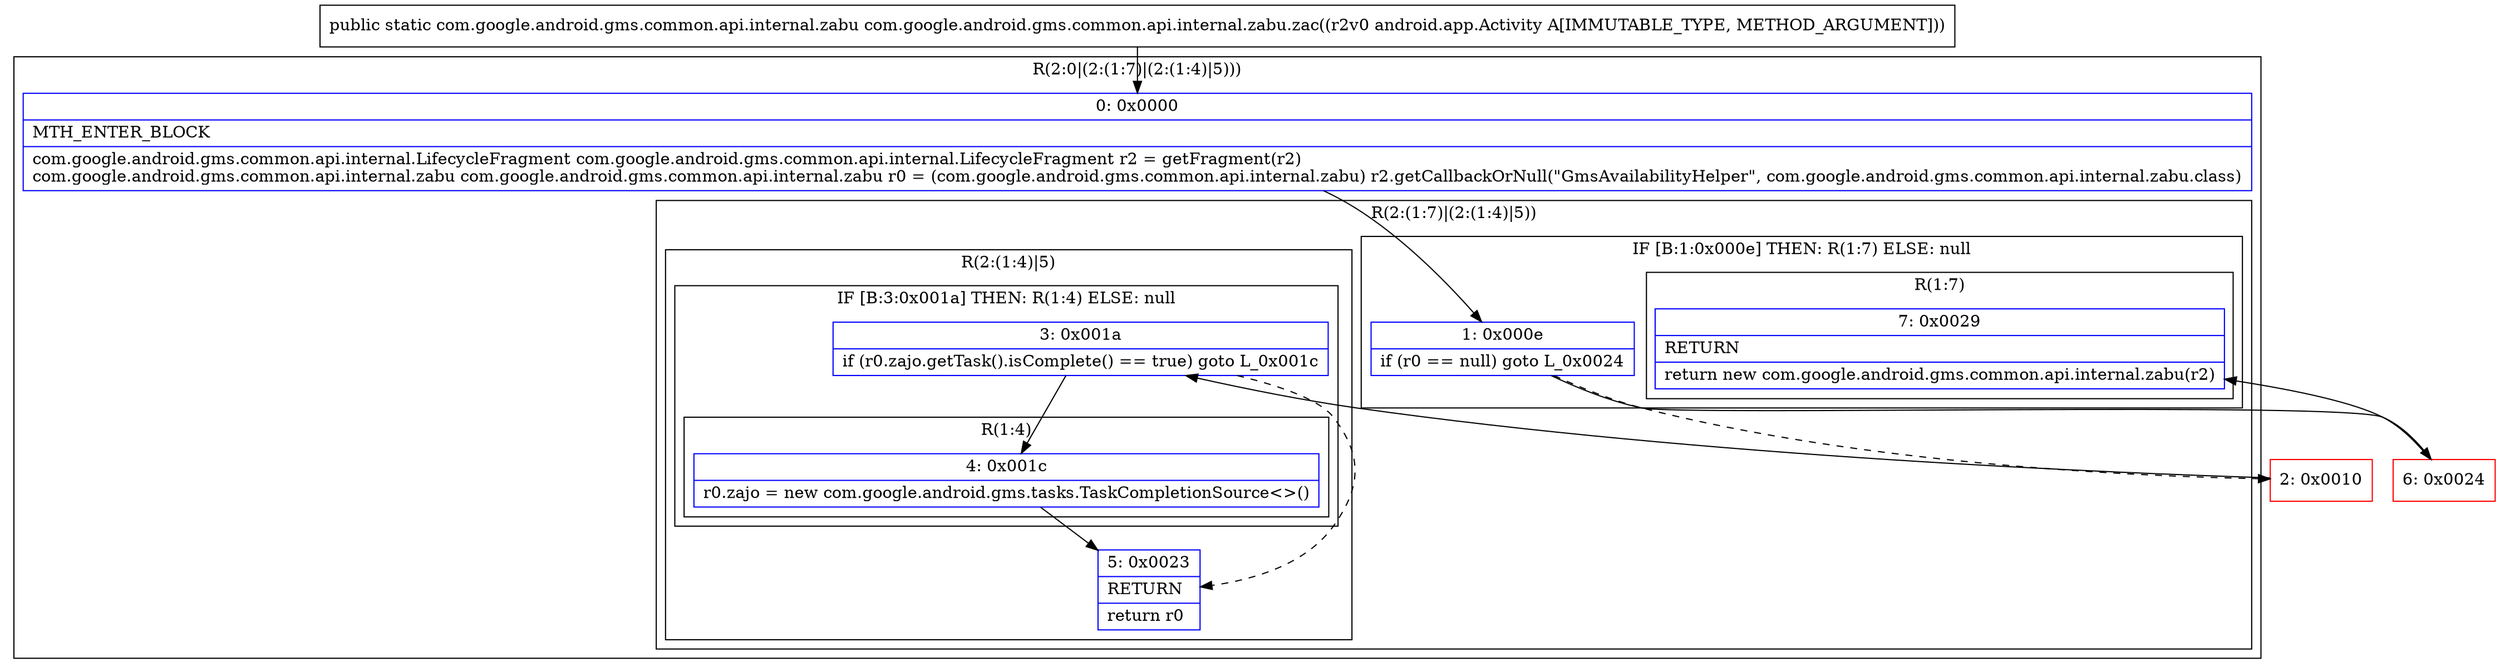digraph "CFG forcom.google.android.gms.common.api.internal.zabu.zac(Landroid\/app\/Activity;)Lcom\/google\/android\/gms\/common\/api\/internal\/zabu;" {
subgraph cluster_Region_1116465253 {
label = "R(2:0|(2:(1:7)|(2:(1:4)|5)))";
node [shape=record,color=blue];
Node_0 [shape=record,label="{0\:\ 0x0000|MTH_ENTER_BLOCK\l|com.google.android.gms.common.api.internal.LifecycleFragment com.google.android.gms.common.api.internal.LifecycleFragment r2 = getFragment(r2)\lcom.google.android.gms.common.api.internal.zabu com.google.android.gms.common.api.internal.zabu r0 = (com.google.android.gms.common.api.internal.zabu) r2.getCallbackOrNull(\"GmsAvailabilityHelper\", com.google.android.gms.common.api.internal.zabu.class)\l}"];
subgraph cluster_Region_2144472566 {
label = "R(2:(1:7)|(2:(1:4)|5))";
node [shape=record,color=blue];
subgraph cluster_IfRegion_193622366 {
label = "IF [B:1:0x000e] THEN: R(1:7) ELSE: null";
node [shape=record,color=blue];
Node_1 [shape=record,label="{1\:\ 0x000e|if (r0 == null) goto L_0x0024\l}"];
subgraph cluster_Region_1159183284 {
label = "R(1:7)";
node [shape=record,color=blue];
Node_7 [shape=record,label="{7\:\ 0x0029|RETURN\l|return new com.google.android.gms.common.api.internal.zabu(r2)\l}"];
}
}
subgraph cluster_Region_1662259203 {
label = "R(2:(1:4)|5)";
node [shape=record,color=blue];
subgraph cluster_IfRegion_108255907 {
label = "IF [B:3:0x001a] THEN: R(1:4) ELSE: null";
node [shape=record,color=blue];
Node_3 [shape=record,label="{3\:\ 0x001a|if (r0.zajo.getTask().isComplete() == true) goto L_0x001c\l}"];
subgraph cluster_Region_455525064 {
label = "R(1:4)";
node [shape=record,color=blue];
Node_4 [shape=record,label="{4\:\ 0x001c|r0.zajo = new com.google.android.gms.tasks.TaskCompletionSource\<\>()\l}"];
}
}
Node_5 [shape=record,label="{5\:\ 0x0023|RETURN\l|return r0\l}"];
}
}
}
Node_2 [shape=record,color=red,label="{2\:\ 0x0010}"];
Node_6 [shape=record,color=red,label="{6\:\ 0x0024}"];
MethodNode[shape=record,label="{public static com.google.android.gms.common.api.internal.zabu com.google.android.gms.common.api.internal.zabu.zac((r2v0 android.app.Activity A[IMMUTABLE_TYPE, METHOD_ARGUMENT])) }"];
MethodNode -> Node_0;
Node_0 -> Node_1;
Node_1 -> Node_2[style=dashed];
Node_1 -> Node_6;
Node_3 -> Node_4;
Node_3 -> Node_5[style=dashed];
Node_4 -> Node_5;
Node_2 -> Node_3;
Node_6 -> Node_7;
}

